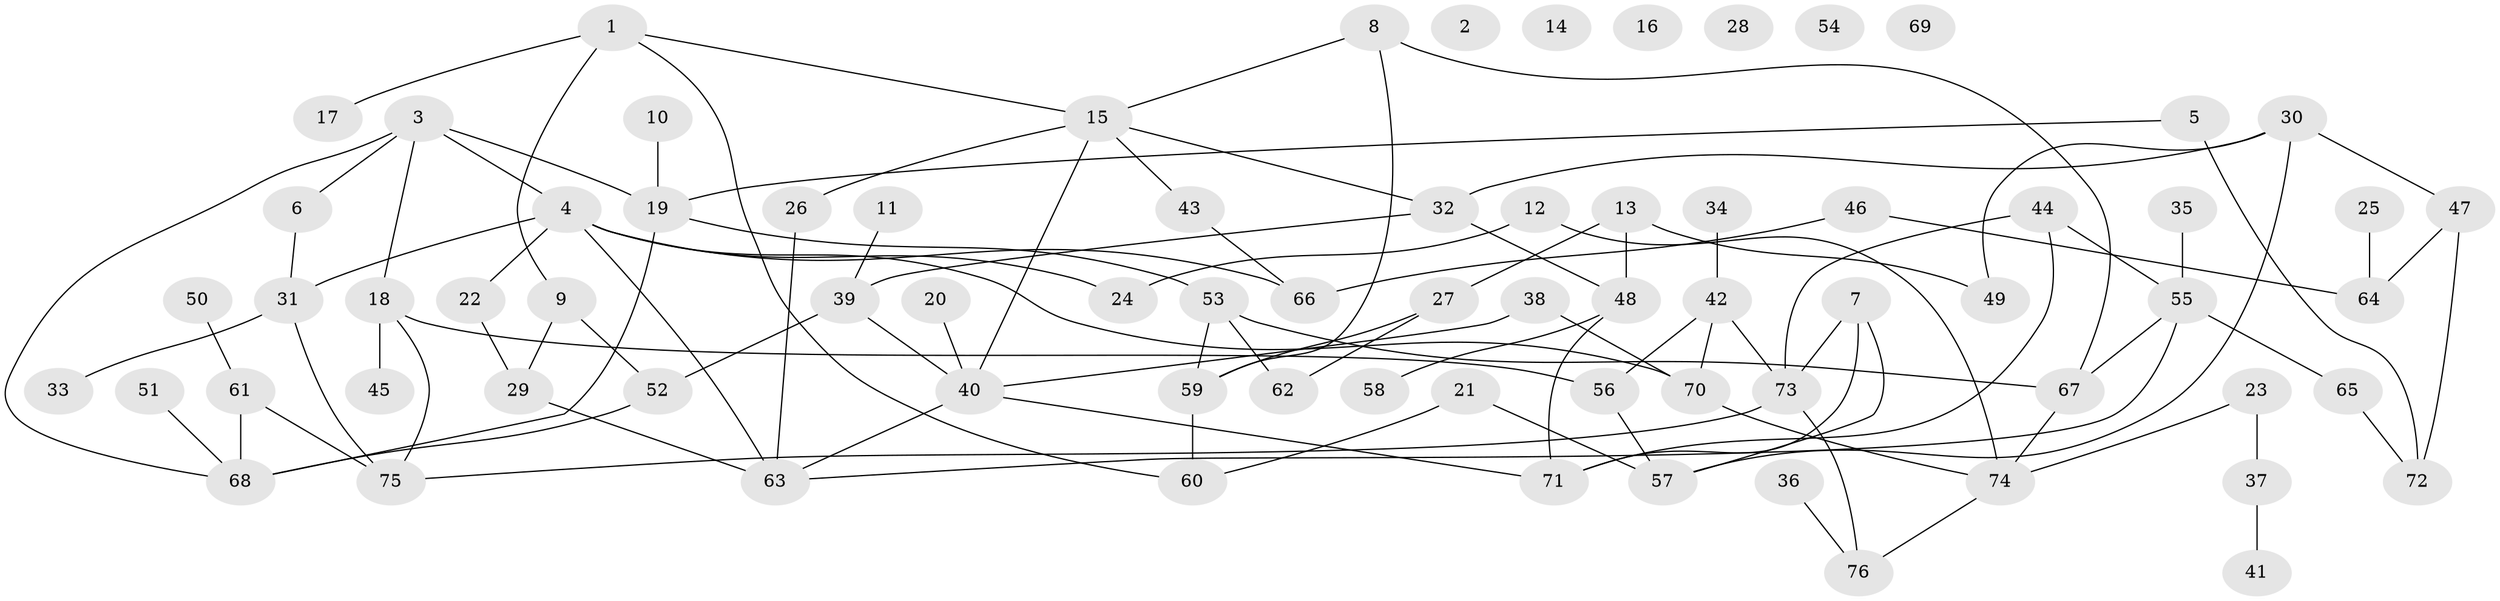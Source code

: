 // coarse degree distribution, {5: 0.1875, 7: 0.041666666666666664, 4: 0.16666666666666666, 6: 0.08333333333333333, 1: 0.2708333333333333, 2: 0.041666666666666664, 3: 0.20833333333333334}
// Generated by graph-tools (version 1.1) at 2025/35/03/04/25 23:35:54]
// undirected, 76 vertices, 103 edges
graph export_dot {
  node [color=gray90,style=filled];
  1;
  2;
  3;
  4;
  5;
  6;
  7;
  8;
  9;
  10;
  11;
  12;
  13;
  14;
  15;
  16;
  17;
  18;
  19;
  20;
  21;
  22;
  23;
  24;
  25;
  26;
  27;
  28;
  29;
  30;
  31;
  32;
  33;
  34;
  35;
  36;
  37;
  38;
  39;
  40;
  41;
  42;
  43;
  44;
  45;
  46;
  47;
  48;
  49;
  50;
  51;
  52;
  53;
  54;
  55;
  56;
  57;
  58;
  59;
  60;
  61;
  62;
  63;
  64;
  65;
  66;
  67;
  68;
  69;
  70;
  71;
  72;
  73;
  74;
  75;
  76;
  1 -- 9;
  1 -- 15;
  1 -- 17;
  1 -- 60;
  3 -- 4;
  3 -- 6;
  3 -- 18;
  3 -- 19;
  3 -- 68;
  4 -- 22;
  4 -- 24;
  4 -- 31;
  4 -- 63;
  4 -- 66;
  4 -- 70;
  5 -- 19;
  5 -- 72;
  6 -- 31;
  7 -- 57;
  7 -- 71;
  7 -- 73;
  8 -- 15;
  8 -- 59;
  8 -- 67;
  9 -- 29;
  9 -- 52;
  10 -- 19;
  11 -- 39;
  12 -- 24;
  12 -- 74;
  13 -- 27;
  13 -- 48;
  13 -- 49;
  15 -- 26;
  15 -- 32;
  15 -- 40;
  15 -- 43;
  18 -- 45;
  18 -- 56;
  18 -- 75;
  19 -- 53;
  19 -- 68;
  20 -- 40;
  21 -- 57;
  21 -- 60;
  22 -- 29;
  23 -- 37;
  23 -- 74;
  25 -- 64;
  26 -- 63;
  27 -- 59;
  27 -- 62;
  29 -- 63;
  30 -- 32;
  30 -- 47;
  30 -- 49;
  30 -- 57;
  31 -- 33;
  31 -- 75;
  32 -- 39;
  32 -- 48;
  34 -- 42;
  35 -- 55;
  36 -- 76;
  37 -- 41;
  38 -- 40;
  38 -- 70;
  39 -- 40;
  39 -- 52;
  40 -- 63;
  40 -- 71;
  42 -- 56;
  42 -- 70;
  42 -- 73;
  43 -- 66;
  44 -- 55;
  44 -- 71;
  44 -- 73;
  46 -- 64;
  46 -- 66;
  47 -- 64;
  47 -- 72;
  48 -- 58;
  48 -- 71;
  50 -- 61;
  51 -- 68;
  52 -- 68;
  53 -- 59;
  53 -- 62;
  53 -- 67;
  55 -- 63;
  55 -- 65;
  55 -- 67;
  56 -- 57;
  59 -- 60;
  61 -- 68;
  61 -- 75;
  65 -- 72;
  67 -- 74;
  70 -- 74;
  73 -- 75;
  73 -- 76;
  74 -- 76;
}
